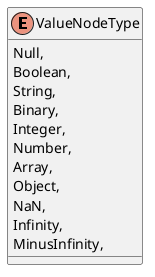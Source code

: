 @startuml
enum ValueNodeType {
    Null,
    Boolean,
    String,
    Binary,
    Integer,
    Number,
    Array,
    Object,
    NaN,
    Infinity,
    MinusInfinity,
}
@enduml
